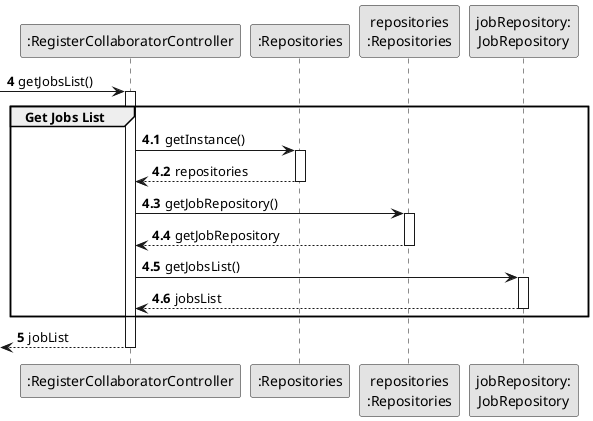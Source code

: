 @startuml
skinparam monochrome true
skinparam packageStyle rectangle
skinparam shadowing false


participant ":RegisterCollaboratorController" as CTRL
participant ":Repositories" as RepositorySingleton
participant "repositories\n:Repositories" as PLAT
participant "jobRepository:\nJobRepository" as JobRepository

autonumber 4
-> CTRL: getJobsList()

autonumber 4.1

activate CTRL
group Get Jobs List

CTRL -> RepositorySingleton : getInstance()
activate RepositorySingleton

RepositorySingleton --> CTRL: repositories
deactivate RepositorySingleton

CTRL -> PLAT : getJobRepository()
activate PLAT

PLAT --> CTRL: getJobRepository
deactivate PLAT

CTRL -> JobRepository : getJobsList()
activate JobRepository

JobRepository --> CTRL : jobsList
deactivate JobRepository


end

autonumber 5
<-- CTRL : jobList
 deactivate CTRL



@enduml